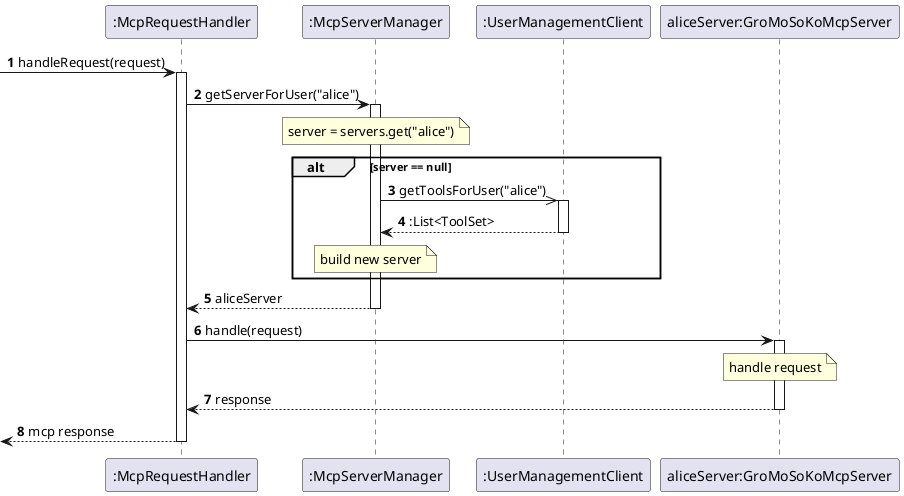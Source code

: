 @startuml
autonumber

participant handler as ":McpRequestHandler"
participant manager as ":McpServerManager"
participant user as ":UserManagementClient"
participant alice_server as "aliceServer:GroMoSoKoMcpServer"


-> handler: handleRequest(request)
activate handler
handler -> manager: getServerForUser("alice")
activate manager
note over manager: server = servers.get("alice")

alt server == null

    manager ->> user: getToolsForUser("alice")
    activate user
    manager <-- user: :List<ToolSet>
    deactivate user

    note over manager: build new server
end

handler <-- manager: aliceServer
deactivate manager

handler -> alice_server: handle(request)
activate alice_server
note over alice_server: handle request
handler <-- alice_server: response
deactivate alice_server
<-- handler: mcp response
deactivate handler

@enduml